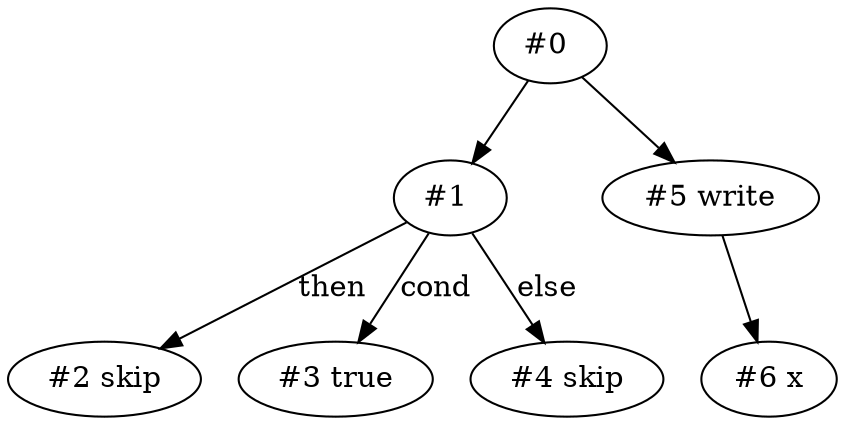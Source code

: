 digraph {
"#0 " -> "#1 ";
"#0 " -> "#5 write";
"#5 write" -> "#6 x";
"#1 " -> "#2 skip" [label="then"];
"#1 " -> "#3 true" [label="cond"];
"#1 " -> "#4 skip" [label="else"];
}